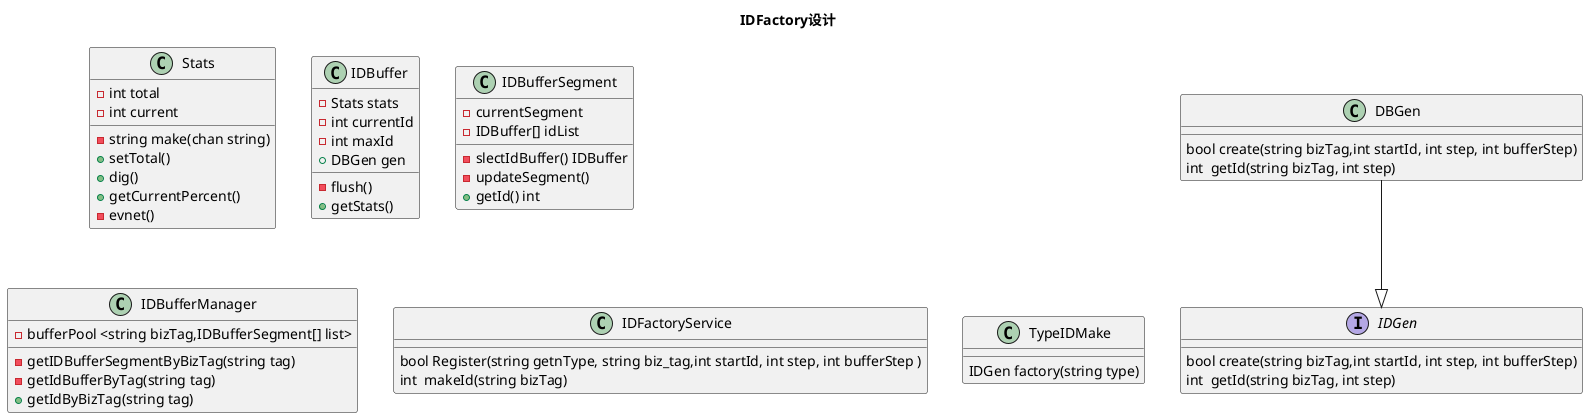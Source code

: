 @startuml
title IDFactory设计
class Stats {
  - int total
  - int current
  - string make(chan string)
  +setTotal()
  +dig()
  +getCurrentPercent()
  -evnet()
}
class IDBuffer {
  - Stats stats 
  - int currentId
  - int maxId
  - flush()
  + getStats()
  + DBGen gen
}
class IDBufferSegment{
    - currentSegment
    - IDBuffer[] idList 
    - slectIdBuffer() IDBuffer
    - updateSegment()
    + getId() int
}
class IDBufferManager {
    - bufferPool <string bizTag,IDBufferSegment[] list> 
    - getIDBufferSegmentByBizTag(string tag)
    - getIdBufferByTag(string tag)
    + getIdByBizTag(string tag)
}
class DBGen{
    bool create(string bizTag,int startId, int step, int bufferStep)
    int  getId(string bizTag, int step)
}
interface IDGen{
    bool create(string bizTag,int startId, int step, int bufferStep)
    int  getId(string bizTag, int step) 
}
class IDFactoryService{
    bool Register(string getnType, string biz_tag,int startId, int step, int bufferStep )
    int  makeId(string bizTag)
    
}
class TypeIDMake{
    IDGen factory(string type)
}
DBGen --|> IDGen


@enduml

